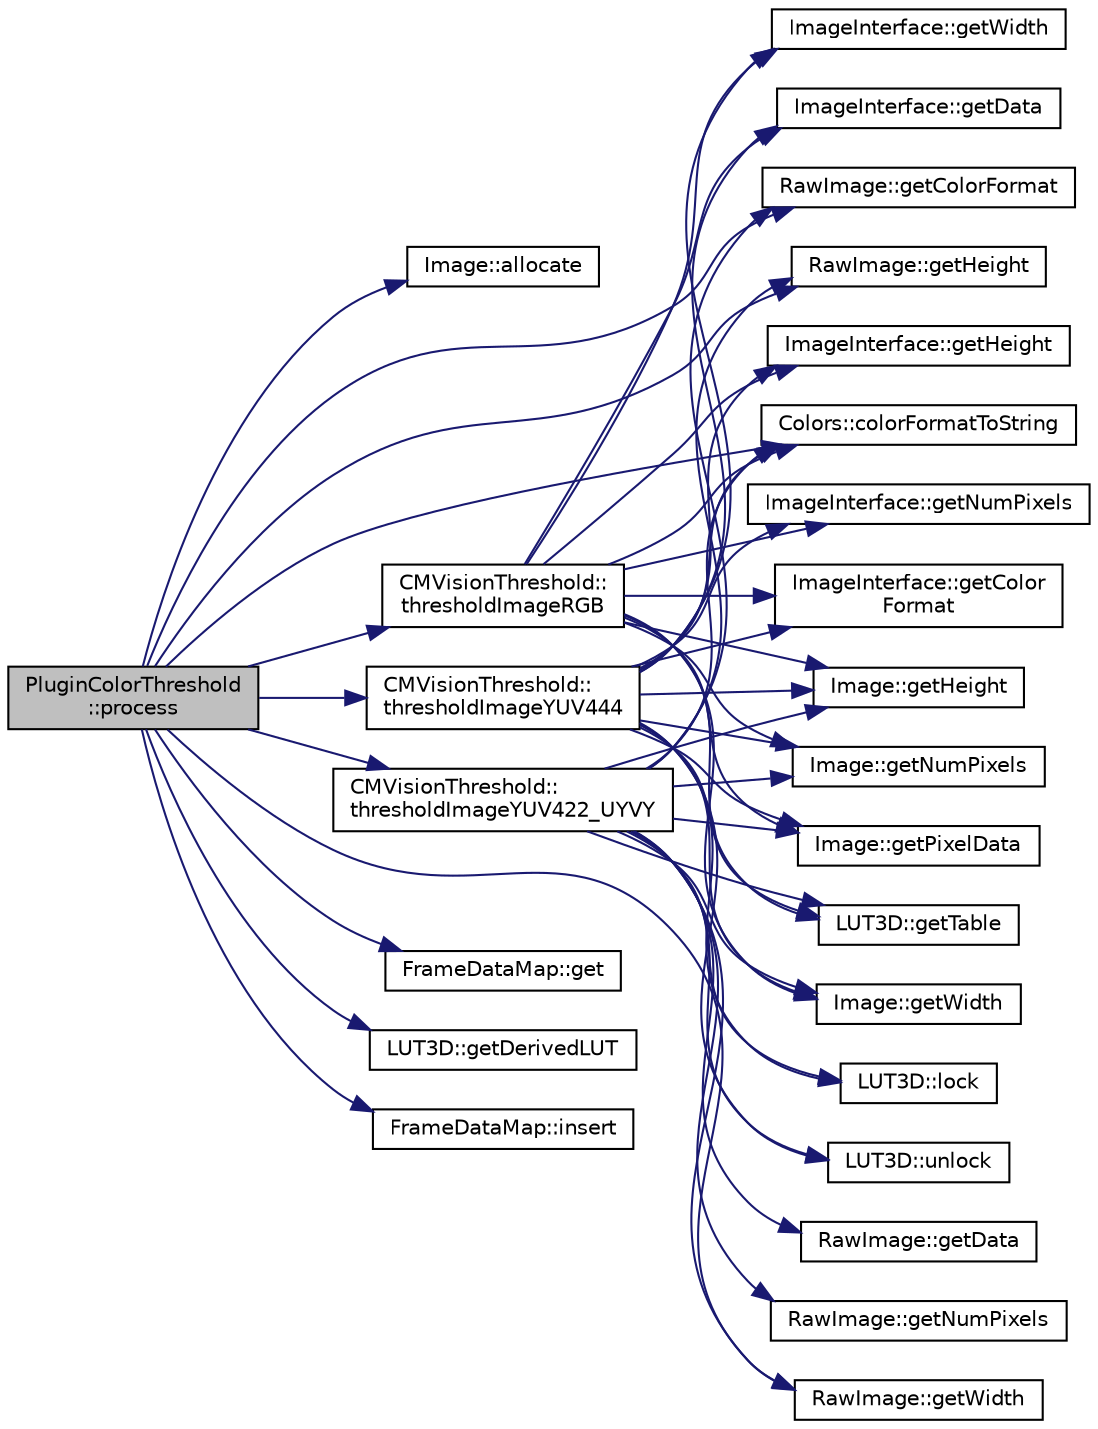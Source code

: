digraph "PluginColorThreshold::process"
{
 // INTERACTIVE_SVG=YES
  edge [fontname="Helvetica",fontsize="10",labelfontname="Helvetica",labelfontsize="10"];
  node [fontname="Helvetica",fontsize="10",shape=record];
  rankdir="LR";
  Node1 [label="PluginColorThreshold\l::process",height=0.2,width=0.4,color="black", fillcolor="grey75", style="filled", fontcolor="black"];
  Node1 -> Node2 [color="midnightblue",fontsize="10",style="solid",fontname="Helvetica"];
  Node2 [label="Image::allocate",height=0.2,width=0.4,color="black", fillcolor="white", style="filled",URL="$de/d73/class_image.html#aaa4bed09a057dd83e284cddfa02ca2a2"];
  Node1 -> Node3 [color="midnightblue",fontsize="10",style="solid",fontname="Helvetica"];
  Node3 [label="Colors::colorFormatToString",height=0.2,width=0.4,color="black", fillcolor="white", style="filled",URL="$d9/d36/class_colors.html#a085839c597a6262301162471cef99367"];
  Node1 -> Node4 [color="midnightblue",fontsize="10",style="solid",fontname="Helvetica"];
  Node4 [label="FrameDataMap::get",height=0.2,width=0.4,color="black", fillcolor="white", style="filled",URL="$db/d71/class_frame_data_map.html#afd413bf943754d195c11e868b49dd974"];
  Node1 -> Node5 [color="midnightblue",fontsize="10",style="solid",fontname="Helvetica"];
  Node5 [label="RawImage::getColorFormat",height=0.2,width=0.4,color="black", fillcolor="white", style="filled",URL="$d0/d14/class_raw_image.html#af6021575525cf3488c1f32599e579205"];
  Node1 -> Node6 [color="midnightblue",fontsize="10",style="solid",fontname="Helvetica"];
  Node6 [label="LUT3D::getDerivedLUT",height=0.2,width=0.4,color="black", fillcolor="white", style="filled",URL="$d7/d15/class_l_u_t3_d.html#abd11f5f43f140da36b2301ac7e29aca3"];
  Node1 -> Node7 [color="midnightblue",fontsize="10",style="solid",fontname="Helvetica"];
  Node7 [label="RawImage::getHeight",height=0.2,width=0.4,color="black", fillcolor="white", style="filled",URL="$d0/d14/class_raw_image.html#a1ea4625ff40ee5bc6efbfecf474b17ea"];
  Node1 -> Node8 [color="midnightblue",fontsize="10",style="solid",fontname="Helvetica"];
  Node8 [label="RawImage::getWidth",height=0.2,width=0.4,color="black", fillcolor="white", style="filled",URL="$d0/d14/class_raw_image.html#a11b26ab9a3b7a7bee8f0eeb3c567b852"];
  Node1 -> Node9 [color="midnightblue",fontsize="10",style="solid",fontname="Helvetica"];
  Node9 [label="FrameDataMap::insert",height=0.2,width=0.4,color="black", fillcolor="white", style="filled",URL="$db/d71/class_frame_data_map.html#a526028e3de7c1c8db9499cce0227a757"];
  Node1 -> Node10 [color="midnightblue",fontsize="10",style="solid",fontname="Helvetica"];
  Node10 [label="CMVisionThreshold::\lthresholdImageRGB",height=0.2,width=0.4,color="black", fillcolor="white", style="filled",URL="$df/dfa/class_c_m_vision_threshold.html#a8210ba3eb28f88f1fe28365aad98223a"];
  Node10 -> Node3 [color="midnightblue",fontsize="10",style="solid",fontname="Helvetica"];
  Node10 -> Node11 [color="midnightblue",fontsize="10",style="solid",fontname="Helvetica"];
  Node11 [label="ImageInterface::getColor\lFormat",height=0.2,width=0.4,color="black", fillcolor="white", style="filled",URL="$dc/dd6/class_image_interface.html#aaee5015138b45c230a233d3d66873043"];
  Node10 -> Node12 [color="midnightblue",fontsize="10",style="solid",fontname="Helvetica"];
  Node12 [label="ImageInterface::getData",height=0.2,width=0.4,color="black", fillcolor="white", style="filled",URL="$dc/dd6/class_image_interface.html#ac570e85be962102cb3f106e9e983caf7"];
  Node10 -> Node13 [color="midnightblue",fontsize="10",style="solid",fontname="Helvetica"];
  Node13 [label="ImageInterface::getHeight",height=0.2,width=0.4,color="black", fillcolor="white", style="filled",URL="$dc/dd6/class_image_interface.html#aa2adbc97d86724d6c3cbf48639a3c6a3"];
  Node10 -> Node14 [color="midnightblue",fontsize="10",style="solid",fontname="Helvetica"];
  Node14 [label="Image::getHeight",height=0.2,width=0.4,color="black", fillcolor="white", style="filled",URL="$de/d73/class_image.html#aada5318e6827064b9de69d2cf4eff2e3"];
  Node10 -> Node15 [color="midnightblue",fontsize="10",style="solid",fontname="Helvetica"];
  Node15 [label="ImageInterface::getNumPixels",height=0.2,width=0.4,color="black", fillcolor="white", style="filled",URL="$dc/dd6/class_image_interface.html#ab5b08701d71e4421f5a4a3abaed45ff8"];
  Node10 -> Node16 [color="midnightblue",fontsize="10",style="solid",fontname="Helvetica"];
  Node16 [label="Image::getNumPixels",height=0.2,width=0.4,color="black", fillcolor="white", style="filled",URL="$de/d73/class_image.html#a61645c0c4b68709ecae841c96ed144c6"];
  Node10 -> Node17 [color="midnightblue",fontsize="10",style="solid",fontname="Helvetica"];
  Node17 [label="Image::getPixelData",height=0.2,width=0.4,color="black", fillcolor="white", style="filled",URL="$de/d73/class_image.html#adb1c63515c088b47f678251e4a47f677"];
  Node10 -> Node18 [color="midnightblue",fontsize="10",style="solid",fontname="Helvetica"];
  Node18 [label="LUT3D::getTable",height=0.2,width=0.4,color="black", fillcolor="white", style="filled",URL="$d7/d15/class_l_u_t3_d.html#aa4bdb1c3882c5d5099ce123b5ac1964b"];
  Node10 -> Node19 [color="midnightblue",fontsize="10",style="solid",fontname="Helvetica"];
  Node19 [label="ImageInterface::getWidth",height=0.2,width=0.4,color="black", fillcolor="white", style="filled",URL="$dc/dd6/class_image_interface.html#a7ab8e39f961fbea3f81d77d4827cda02"];
  Node10 -> Node20 [color="midnightblue",fontsize="10",style="solid",fontname="Helvetica"];
  Node20 [label="Image::getWidth",height=0.2,width=0.4,color="black", fillcolor="white", style="filled",URL="$de/d73/class_image.html#afcc957626bd7f203422a2612547193f6"];
  Node1 -> Node21 [color="midnightblue",fontsize="10",style="solid",fontname="Helvetica"];
  Node21 [label="CMVisionThreshold::\lthresholdImageYUV422_UYVY",height=0.2,width=0.4,color="black", fillcolor="white", style="filled",URL="$df/dfa/class_c_m_vision_threshold.html#ad4da4b4d2722cfb057e66a82449b6ca7"];
  Node21 -> Node3 [color="midnightblue",fontsize="10",style="solid",fontname="Helvetica"];
  Node21 -> Node5 [color="midnightblue",fontsize="10",style="solid",fontname="Helvetica"];
  Node21 -> Node22 [color="midnightblue",fontsize="10",style="solid",fontname="Helvetica"];
  Node22 [label="RawImage::getData",height=0.2,width=0.4,color="black", fillcolor="white", style="filled",URL="$d0/d14/class_raw_image.html#a3c1af19eaf1cb9fb9a5e758209d24767"];
  Node21 -> Node7 [color="midnightblue",fontsize="10",style="solid",fontname="Helvetica"];
  Node21 -> Node14 [color="midnightblue",fontsize="10",style="solid",fontname="Helvetica"];
  Node21 -> Node23 [color="midnightblue",fontsize="10",style="solid",fontname="Helvetica"];
  Node23 [label="RawImage::getNumPixels",height=0.2,width=0.4,color="black", fillcolor="white", style="filled",URL="$d0/d14/class_raw_image.html#a2033593c1e2cdaecf0be4c6b7dad3d92"];
  Node21 -> Node16 [color="midnightblue",fontsize="10",style="solid",fontname="Helvetica"];
  Node21 -> Node17 [color="midnightblue",fontsize="10",style="solid",fontname="Helvetica"];
  Node21 -> Node18 [color="midnightblue",fontsize="10",style="solid",fontname="Helvetica"];
  Node21 -> Node8 [color="midnightblue",fontsize="10",style="solid",fontname="Helvetica"];
  Node21 -> Node20 [color="midnightblue",fontsize="10",style="solid",fontname="Helvetica"];
  Node21 -> Node24 [color="midnightblue",fontsize="10",style="solid",fontname="Helvetica"];
  Node24 [label="LUT3D::lock",height=0.2,width=0.4,color="black", fillcolor="white", style="filled",URL="$d7/d15/class_l_u_t3_d.html#a69134c6dd481b9d09c60ed36188b2d7e"];
  Node21 -> Node25 [color="midnightblue",fontsize="10",style="solid",fontname="Helvetica"];
  Node25 [label="LUT3D::unlock",height=0.2,width=0.4,color="black", fillcolor="white", style="filled",URL="$d7/d15/class_l_u_t3_d.html#a4b72af1e1a325f809dce9dc97b07896a"];
  Node1 -> Node26 [color="midnightblue",fontsize="10",style="solid",fontname="Helvetica"];
  Node26 [label="CMVisionThreshold::\lthresholdImageYUV444",height=0.2,width=0.4,color="black", fillcolor="white", style="filled",URL="$df/dfa/class_c_m_vision_threshold.html#aedf6dafa855e0bc213ec60ab7a07c85b"];
  Node26 -> Node3 [color="midnightblue",fontsize="10",style="solid",fontname="Helvetica"];
  Node26 -> Node11 [color="midnightblue",fontsize="10",style="solid",fontname="Helvetica"];
  Node26 -> Node12 [color="midnightblue",fontsize="10",style="solid",fontname="Helvetica"];
  Node26 -> Node13 [color="midnightblue",fontsize="10",style="solid",fontname="Helvetica"];
  Node26 -> Node14 [color="midnightblue",fontsize="10",style="solid",fontname="Helvetica"];
  Node26 -> Node15 [color="midnightblue",fontsize="10",style="solid",fontname="Helvetica"];
  Node26 -> Node16 [color="midnightblue",fontsize="10",style="solid",fontname="Helvetica"];
  Node26 -> Node17 [color="midnightblue",fontsize="10",style="solid",fontname="Helvetica"];
  Node26 -> Node18 [color="midnightblue",fontsize="10",style="solid",fontname="Helvetica"];
  Node26 -> Node19 [color="midnightblue",fontsize="10",style="solid",fontname="Helvetica"];
  Node26 -> Node20 [color="midnightblue",fontsize="10",style="solid",fontname="Helvetica"];
  Node26 -> Node24 [color="midnightblue",fontsize="10",style="solid",fontname="Helvetica"];
  Node26 -> Node25 [color="midnightblue",fontsize="10",style="solid",fontname="Helvetica"];
}
